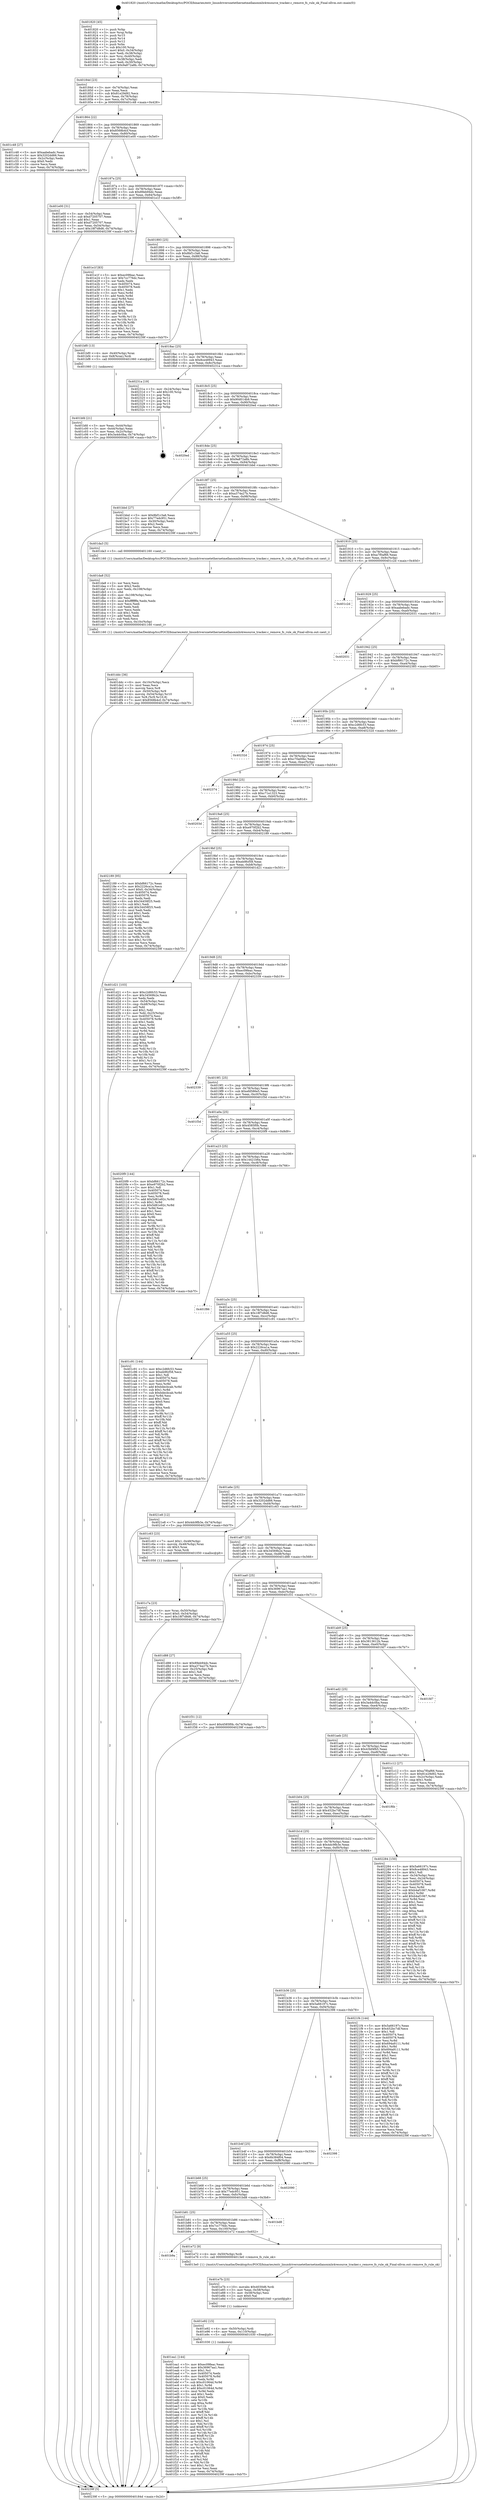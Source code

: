 digraph "0x401820" {
  label = "0x401820 (/mnt/c/Users/mathe/Desktop/tcc/POCII/binaries/extr_linuxdriversnetethernetmellanoxmlx4resource_tracker.c_remove_fs_rule_ok_Final-ollvm.out::main(0))"
  labelloc = "t"
  node[shape=record]

  Entry [label="",width=0.3,height=0.3,shape=circle,fillcolor=black,style=filled]
  "0x40184d" [label="{
     0x40184d [23]\l
     | [instrs]\l
     &nbsp;&nbsp;0x40184d \<+3\>: mov -0x74(%rbp),%eax\l
     &nbsp;&nbsp;0x401850 \<+2\>: mov %eax,%ecx\l
     &nbsp;&nbsp;0x401852 \<+6\>: sub $0x81e29d92,%ecx\l
     &nbsp;&nbsp;0x401858 \<+3\>: mov %eax,-0x78(%rbp)\l
     &nbsp;&nbsp;0x40185b \<+3\>: mov %ecx,-0x7c(%rbp)\l
     &nbsp;&nbsp;0x40185e \<+6\>: je 0000000000401c48 \<main+0x428\>\l
  }"]
  "0x401c48" [label="{
     0x401c48 [27]\l
     | [instrs]\l
     &nbsp;&nbsp;0x401c48 \<+5\>: mov $0xaabebadc,%eax\l
     &nbsp;&nbsp;0x401c4d \<+5\>: mov $0x3202dd66,%ecx\l
     &nbsp;&nbsp;0x401c52 \<+3\>: mov -0x2c(%rbp),%edx\l
     &nbsp;&nbsp;0x401c55 \<+3\>: cmp $0x0,%edx\l
     &nbsp;&nbsp;0x401c58 \<+3\>: cmove %ecx,%eax\l
     &nbsp;&nbsp;0x401c5b \<+3\>: mov %eax,-0x74(%rbp)\l
     &nbsp;&nbsp;0x401c5e \<+5\>: jmp 000000000040239f \<main+0xb7f\>\l
  }"]
  "0x401864" [label="{
     0x401864 [22]\l
     | [instrs]\l
     &nbsp;&nbsp;0x401864 \<+5\>: jmp 0000000000401869 \<main+0x49\>\l
     &nbsp;&nbsp;0x401869 \<+3\>: mov -0x78(%rbp),%eax\l
     &nbsp;&nbsp;0x40186c \<+5\>: sub $0x8568b4cf,%eax\l
     &nbsp;&nbsp;0x401871 \<+3\>: mov %eax,-0x80(%rbp)\l
     &nbsp;&nbsp;0x401874 \<+6\>: je 0000000000401e00 \<main+0x5e0\>\l
  }"]
  Exit [label="",width=0.3,height=0.3,shape=circle,fillcolor=black,style=filled,peripheries=2]
  "0x401e00" [label="{
     0x401e00 [31]\l
     | [instrs]\l
     &nbsp;&nbsp;0x401e00 \<+3\>: mov -0x54(%rbp),%eax\l
     &nbsp;&nbsp;0x401e03 \<+5\>: sub $0xd7205707,%eax\l
     &nbsp;&nbsp;0x401e08 \<+3\>: add $0x1,%eax\l
     &nbsp;&nbsp;0x401e0b \<+5\>: add $0xd7205707,%eax\l
     &nbsp;&nbsp;0x401e10 \<+3\>: mov %eax,-0x54(%rbp)\l
     &nbsp;&nbsp;0x401e13 \<+7\>: movl $0x18f7d8d6,-0x74(%rbp)\l
     &nbsp;&nbsp;0x401e1a \<+5\>: jmp 000000000040239f \<main+0xb7f\>\l
  }"]
  "0x40187a" [label="{
     0x40187a [25]\l
     | [instrs]\l
     &nbsp;&nbsp;0x40187a \<+5\>: jmp 000000000040187f \<main+0x5f\>\l
     &nbsp;&nbsp;0x40187f \<+3\>: mov -0x78(%rbp),%eax\l
     &nbsp;&nbsp;0x401882 \<+5\>: sub $0x89eb94dc,%eax\l
     &nbsp;&nbsp;0x401887 \<+6\>: mov %eax,-0x84(%rbp)\l
     &nbsp;&nbsp;0x40188d \<+6\>: je 0000000000401e1f \<main+0x5ff\>\l
  }"]
  "0x401ea1" [label="{
     0x401ea1 [144]\l
     | [instrs]\l
     &nbsp;&nbsp;0x401ea1 \<+5\>: mov $0xec09feac,%eax\l
     &nbsp;&nbsp;0x401ea6 \<+5\>: mov $0x36967aa1,%esi\l
     &nbsp;&nbsp;0x401eab \<+2\>: mov $0x1,%cl\l
     &nbsp;&nbsp;0x401ead \<+7\>: mov 0x405074,%edx\l
     &nbsp;&nbsp;0x401eb4 \<+8\>: mov 0x405078,%r8d\l
     &nbsp;&nbsp;0x401ebc \<+3\>: mov %edx,%r9d\l
     &nbsp;&nbsp;0x401ebf \<+7\>: sub $0xc01064d,%r9d\l
     &nbsp;&nbsp;0x401ec6 \<+4\>: sub $0x1,%r9d\l
     &nbsp;&nbsp;0x401eca \<+7\>: add $0xc01064d,%r9d\l
     &nbsp;&nbsp;0x401ed1 \<+4\>: imul %r9d,%edx\l
     &nbsp;&nbsp;0x401ed5 \<+3\>: and $0x1,%edx\l
     &nbsp;&nbsp;0x401ed8 \<+3\>: cmp $0x0,%edx\l
     &nbsp;&nbsp;0x401edb \<+4\>: sete %r10b\l
     &nbsp;&nbsp;0x401edf \<+4\>: cmp $0xa,%r8d\l
     &nbsp;&nbsp;0x401ee3 \<+4\>: setl %r11b\l
     &nbsp;&nbsp;0x401ee7 \<+3\>: mov %r10b,%bl\l
     &nbsp;&nbsp;0x401eea \<+3\>: xor $0xff,%bl\l
     &nbsp;&nbsp;0x401eed \<+3\>: mov %r11b,%r14b\l
     &nbsp;&nbsp;0x401ef0 \<+4\>: xor $0xff,%r14b\l
     &nbsp;&nbsp;0x401ef4 \<+3\>: xor $0x1,%cl\l
     &nbsp;&nbsp;0x401ef7 \<+3\>: mov %bl,%r15b\l
     &nbsp;&nbsp;0x401efa \<+4\>: and $0xff,%r15b\l
     &nbsp;&nbsp;0x401efe \<+3\>: and %cl,%r10b\l
     &nbsp;&nbsp;0x401f01 \<+3\>: mov %r14b,%r12b\l
     &nbsp;&nbsp;0x401f04 \<+4\>: and $0xff,%r12b\l
     &nbsp;&nbsp;0x401f08 \<+3\>: and %cl,%r11b\l
     &nbsp;&nbsp;0x401f0b \<+3\>: or %r10b,%r15b\l
     &nbsp;&nbsp;0x401f0e \<+3\>: or %r11b,%r12b\l
     &nbsp;&nbsp;0x401f11 \<+3\>: xor %r12b,%r15b\l
     &nbsp;&nbsp;0x401f14 \<+3\>: or %r14b,%bl\l
     &nbsp;&nbsp;0x401f17 \<+3\>: xor $0xff,%bl\l
     &nbsp;&nbsp;0x401f1a \<+3\>: or $0x1,%cl\l
     &nbsp;&nbsp;0x401f1d \<+2\>: and %cl,%bl\l
     &nbsp;&nbsp;0x401f1f \<+3\>: or %bl,%r15b\l
     &nbsp;&nbsp;0x401f22 \<+4\>: test $0x1,%r15b\l
     &nbsp;&nbsp;0x401f26 \<+3\>: cmovne %esi,%eax\l
     &nbsp;&nbsp;0x401f29 \<+3\>: mov %eax,-0x74(%rbp)\l
     &nbsp;&nbsp;0x401f2c \<+5\>: jmp 000000000040239f \<main+0xb7f\>\l
  }"]
  "0x401e1f" [label="{
     0x401e1f [83]\l
     | [instrs]\l
     &nbsp;&nbsp;0x401e1f \<+5\>: mov $0xec09feac,%eax\l
     &nbsp;&nbsp;0x401e24 \<+5\>: mov $0x7cc776dc,%ecx\l
     &nbsp;&nbsp;0x401e29 \<+2\>: xor %edx,%edx\l
     &nbsp;&nbsp;0x401e2b \<+7\>: mov 0x405074,%esi\l
     &nbsp;&nbsp;0x401e32 \<+7\>: mov 0x405078,%edi\l
     &nbsp;&nbsp;0x401e39 \<+3\>: sub $0x1,%edx\l
     &nbsp;&nbsp;0x401e3c \<+3\>: mov %esi,%r8d\l
     &nbsp;&nbsp;0x401e3f \<+3\>: add %edx,%r8d\l
     &nbsp;&nbsp;0x401e42 \<+4\>: imul %r8d,%esi\l
     &nbsp;&nbsp;0x401e46 \<+3\>: and $0x1,%esi\l
     &nbsp;&nbsp;0x401e49 \<+3\>: cmp $0x0,%esi\l
     &nbsp;&nbsp;0x401e4c \<+4\>: sete %r9b\l
     &nbsp;&nbsp;0x401e50 \<+3\>: cmp $0xa,%edi\l
     &nbsp;&nbsp;0x401e53 \<+4\>: setl %r10b\l
     &nbsp;&nbsp;0x401e57 \<+3\>: mov %r9b,%r11b\l
     &nbsp;&nbsp;0x401e5a \<+3\>: and %r10b,%r11b\l
     &nbsp;&nbsp;0x401e5d \<+3\>: xor %r10b,%r9b\l
     &nbsp;&nbsp;0x401e60 \<+3\>: or %r9b,%r11b\l
     &nbsp;&nbsp;0x401e63 \<+4\>: test $0x1,%r11b\l
     &nbsp;&nbsp;0x401e67 \<+3\>: cmovne %ecx,%eax\l
     &nbsp;&nbsp;0x401e6a \<+3\>: mov %eax,-0x74(%rbp)\l
     &nbsp;&nbsp;0x401e6d \<+5\>: jmp 000000000040239f \<main+0xb7f\>\l
  }"]
  "0x401893" [label="{
     0x401893 [25]\l
     | [instrs]\l
     &nbsp;&nbsp;0x401893 \<+5\>: jmp 0000000000401898 \<main+0x78\>\l
     &nbsp;&nbsp;0x401898 \<+3\>: mov -0x78(%rbp),%eax\l
     &nbsp;&nbsp;0x40189b \<+5\>: sub $0x8bf1c3a6,%eax\l
     &nbsp;&nbsp;0x4018a0 \<+6\>: mov %eax,-0x88(%rbp)\l
     &nbsp;&nbsp;0x4018a6 \<+6\>: je 0000000000401bf0 \<main+0x3d0\>\l
  }"]
  "0x401e92" [label="{
     0x401e92 [15]\l
     | [instrs]\l
     &nbsp;&nbsp;0x401e92 \<+4\>: mov -0x50(%rbp),%rdi\l
     &nbsp;&nbsp;0x401e96 \<+6\>: mov %eax,-0x110(%rbp)\l
     &nbsp;&nbsp;0x401e9c \<+5\>: call 0000000000401030 \<free@plt\>\l
     | [calls]\l
     &nbsp;&nbsp;0x401030 \{1\} (unknown)\l
  }"]
  "0x401bf0" [label="{
     0x401bf0 [13]\l
     | [instrs]\l
     &nbsp;&nbsp;0x401bf0 \<+4\>: mov -0x40(%rbp),%rax\l
     &nbsp;&nbsp;0x401bf4 \<+4\>: mov 0x8(%rax),%rdi\l
     &nbsp;&nbsp;0x401bf8 \<+5\>: call 0000000000401060 \<atoi@plt\>\l
     | [calls]\l
     &nbsp;&nbsp;0x401060 \{1\} (unknown)\l
  }"]
  "0x4018ac" [label="{
     0x4018ac [25]\l
     | [instrs]\l
     &nbsp;&nbsp;0x4018ac \<+5\>: jmp 00000000004018b1 \<main+0x91\>\l
     &nbsp;&nbsp;0x4018b1 \<+3\>: mov -0x78(%rbp),%eax\l
     &nbsp;&nbsp;0x4018b4 \<+5\>: sub $0x8ce48943,%eax\l
     &nbsp;&nbsp;0x4018b9 \<+6\>: mov %eax,-0x8c(%rbp)\l
     &nbsp;&nbsp;0x4018bf \<+6\>: je 000000000040231a \<main+0xafa\>\l
  }"]
  "0x401e7b" [label="{
     0x401e7b [23]\l
     | [instrs]\l
     &nbsp;&nbsp;0x401e7b \<+10\>: movabs $0x4030d6,%rdi\l
     &nbsp;&nbsp;0x401e85 \<+3\>: mov %eax,-0x58(%rbp)\l
     &nbsp;&nbsp;0x401e88 \<+3\>: mov -0x58(%rbp),%esi\l
     &nbsp;&nbsp;0x401e8b \<+2\>: mov $0x0,%al\l
     &nbsp;&nbsp;0x401e8d \<+5\>: call 0000000000401040 \<printf@plt\>\l
     | [calls]\l
     &nbsp;&nbsp;0x401040 \{1\} (unknown)\l
  }"]
  "0x40231a" [label="{
     0x40231a [19]\l
     | [instrs]\l
     &nbsp;&nbsp;0x40231a \<+3\>: mov -0x24(%rbp),%eax\l
     &nbsp;&nbsp;0x40231d \<+7\>: add $0x100,%rsp\l
     &nbsp;&nbsp;0x402324 \<+1\>: pop %rbx\l
     &nbsp;&nbsp;0x402325 \<+2\>: pop %r12\l
     &nbsp;&nbsp;0x402327 \<+2\>: pop %r14\l
     &nbsp;&nbsp;0x402329 \<+2\>: pop %r15\l
     &nbsp;&nbsp;0x40232b \<+1\>: pop %rbp\l
     &nbsp;&nbsp;0x40232c \<+1\>: ret\l
  }"]
  "0x4018c5" [label="{
     0x4018c5 [25]\l
     | [instrs]\l
     &nbsp;&nbsp;0x4018c5 \<+5\>: jmp 00000000004018ca \<main+0xaa\>\l
     &nbsp;&nbsp;0x4018ca \<+3\>: mov -0x78(%rbp),%eax\l
     &nbsp;&nbsp;0x4018cd \<+5\>: sub $0x90d014b9,%eax\l
     &nbsp;&nbsp;0x4018d2 \<+6\>: mov %eax,-0x90(%rbp)\l
     &nbsp;&nbsp;0x4018d8 \<+6\>: je 00000000004020ed \<main+0x8cd\>\l
  }"]
  "0x401b9a" [label="{
     0x401b9a\l
  }", style=dashed]
  "0x4020ed" [label="{
     0x4020ed\l
  }", style=dashed]
  "0x4018de" [label="{
     0x4018de [25]\l
     | [instrs]\l
     &nbsp;&nbsp;0x4018de \<+5\>: jmp 00000000004018e3 \<main+0xc3\>\l
     &nbsp;&nbsp;0x4018e3 \<+3\>: mov -0x78(%rbp),%eax\l
     &nbsp;&nbsp;0x4018e6 \<+5\>: sub $0x9a872a8b,%eax\l
     &nbsp;&nbsp;0x4018eb \<+6\>: mov %eax,-0x94(%rbp)\l
     &nbsp;&nbsp;0x4018f1 \<+6\>: je 0000000000401bbd \<main+0x39d\>\l
  }"]
  "0x401e72" [label="{
     0x401e72 [9]\l
     | [instrs]\l
     &nbsp;&nbsp;0x401e72 \<+4\>: mov -0x50(%rbp),%rdi\l
     &nbsp;&nbsp;0x401e76 \<+5\>: call 00000000004013e0 \<remove_fs_rule_ok\>\l
     | [calls]\l
     &nbsp;&nbsp;0x4013e0 \{1\} (/mnt/c/Users/mathe/Desktop/tcc/POCII/binaries/extr_linuxdriversnetethernetmellanoxmlx4resource_tracker.c_remove_fs_rule_ok_Final-ollvm.out::remove_fs_rule_ok)\l
  }"]
  "0x401bbd" [label="{
     0x401bbd [27]\l
     | [instrs]\l
     &nbsp;&nbsp;0x401bbd \<+5\>: mov $0x8bf1c3a6,%eax\l
     &nbsp;&nbsp;0x401bc2 \<+5\>: mov $0x77edc951,%ecx\l
     &nbsp;&nbsp;0x401bc7 \<+3\>: mov -0x30(%rbp),%edx\l
     &nbsp;&nbsp;0x401bca \<+3\>: cmp $0x2,%edx\l
     &nbsp;&nbsp;0x401bcd \<+3\>: cmovne %ecx,%eax\l
     &nbsp;&nbsp;0x401bd0 \<+3\>: mov %eax,-0x74(%rbp)\l
     &nbsp;&nbsp;0x401bd3 \<+5\>: jmp 000000000040239f \<main+0xb7f\>\l
  }"]
  "0x4018f7" [label="{
     0x4018f7 [25]\l
     | [instrs]\l
     &nbsp;&nbsp;0x4018f7 \<+5\>: jmp 00000000004018fc \<main+0xdc\>\l
     &nbsp;&nbsp;0x4018fc \<+3\>: mov -0x78(%rbp),%eax\l
     &nbsp;&nbsp;0x4018ff \<+5\>: sub $0xa374a27b,%eax\l
     &nbsp;&nbsp;0x401904 \<+6\>: mov %eax,-0x98(%rbp)\l
     &nbsp;&nbsp;0x40190a \<+6\>: je 0000000000401da3 \<main+0x583\>\l
  }"]
  "0x40239f" [label="{
     0x40239f [5]\l
     | [instrs]\l
     &nbsp;&nbsp;0x40239f \<+5\>: jmp 000000000040184d \<main+0x2d\>\l
  }"]
  "0x401820" [label="{
     0x401820 [45]\l
     | [instrs]\l
     &nbsp;&nbsp;0x401820 \<+1\>: push %rbp\l
     &nbsp;&nbsp;0x401821 \<+3\>: mov %rsp,%rbp\l
     &nbsp;&nbsp;0x401824 \<+2\>: push %r15\l
     &nbsp;&nbsp;0x401826 \<+2\>: push %r14\l
     &nbsp;&nbsp;0x401828 \<+2\>: push %r12\l
     &nbsp;&nbsp;0x40182a \<+1\>: push %rbx\l
     &nbsp;&nbsp;0x40182b \<+7\>: sub $0x100,%rsp\l
     &nbsp;&nbsp;0x401832 \<+7\>: movl $0x0,-0x34(%rbp)\l
     &nbsp;&nbsp;0x401839 \<+3\>: mov %edi,-0x38(%rbp)\l
     &nbsp;&nbsp;0x40183c \<+4\>: mov %rsi,-0x40(%rbp)\l
     &nbsp;&nbsp;0x401840 \<+3\>: mov -0x38(%rbp),%edi\l
     &nbsp;&nbsp;0x401843 \<+3\>: mov %edi,-0x30(%rbp)\l
     &nbsp;&nbsp;0x401846 \<+7\>: movl $0x9a872a8b,-0x74(%rbp)\l
  }"]
  "0x401bfd" [label="{
     0x401bfd [21]\l
     | [instrs]\l
     &nbsp;&nbsp;0x401bfd \<+3\>: mov %eax,-0x44(%rbp)\l
     &nbsp;&nbsp;0x401c00 \<+3\>: mov -0x44(%rbp),%eax\l
     &nbsp;&nbsp;0x401c03 \<+3\>: mov %eax,-0x2c(%rbp)\l
     &nbsp;&nbsp;0x401c06 \<+7\>: movl $0x3a4dc0ba,-0x74(%rbp)\l
     &nbsp;&nbsp;0x401c0d \<+5\>: jmp 000000000040239f \<main+0xb7f\>\l
  }"]
  "0x401b81" [label="{
     0x401b81 [25]\l
     | [instrs]\l
     &nbsp;&nbsp;0x401b81 \<+5\>: jmp 0000000000401b86 \<main+0x366\>\l
     &nbsp;&nbsp;0x401b86 \<+3\>: mov -0x78(%rbp),%eax\l
     &nbsp;&nbsp;0x401b89 \<+5\>: sub $0x7cc776dc,%eax\l
     &nbsp;&nbsp;0x401b8e \<+6\>: mov %eax,-0x100(%rbp)\l
     &nbsp;&nbsp;0x401b94 \<+6\>: je 0000000000401e72 \<main+0x652\>\l
  }"]
  "0x401da3" [label="{
     0x401da3 [5]\l
     | [instrs]\l
     &nbsp;&nbsp;0x401da3 \<+5\>: call 0000000000401160 \<next_i\>\l
     | [calls]\l
     &nbsp;&nbsp;0x401160 \{1\} (/mnt/c/Users/mathe/Desktop/tcc/POCII/binaries/extr_linuxdriversnetethernetmellanoxmlx4resource_tracker.c_remove_fs_rule_ok_Final-ollvm.out::next_i)\l
  }"]
  "0x401910" [label="{
     0x401910 [25]\l
     | [instrs]\l
     &nbsp;&nbsp;0x401910 \<+5\>: jmp 0000000000401915 \<main+0xf5\>\l
     &nbsp;&nbsp;0x401915 \<+3\>: mov -0x78(%rbp),%eax\l
     &nbsp;&nbsp;0x401918 \<+5\>: sub $0xa7f0af66,%eax\l
     &nbsp;&nbsp;0x40191d \<+6\>: mov %eax,-0x9c(%rbp)\l
     &nbsp;&nbsp;0x401923 \<+6\>: je 0000000000401c2d \<main+0x40d\>\l
  }"]
  "0x401bd8" [label="{
     0x401bd8\l
  }", style=dashed]
  "0x401c2d" [label="{
     0x401c2d\l
  }", style=dashed]
  "0x401929" [label="{
     0x401929 [25]\l
     | [instrs]\l
     &nbsp;&nbsp;0x401929 \<+5\>: jmp 000000000040192e \<main+0x10e\>\l
     &nbsp;&nbsp;0x40192e \<+3\>: mov -0x78(%rbp),%eax\l
     &nbsp;&nbsp;0x401931 \<+5\>: sub $0xaabebadc,%eax\l
     &nbsp;&nbsp;0x401936 \<+6\>: mov %eax,-0xa0(%rbp)\l
     &nbsp;&nbsp;0x40193c \<+6\>: je 0000000000402031 \<main+0x811\>\l
  }"]
  "0x401b68" [label="{
     0x401b68 [25]\l
     | [instrs]\l
     &nbsp;&nbsp;0x401b68 \<+5\>: jmp 0000000000401b6d \<main+0x34d\>\l
     &nbsp;&nbsp;0x401b6d \<+3\>: mov -0x78(%rbp),%eax\l
     &nbsp;&nbsp;0x401b70 \<+5\>: sub $0x77edc951,%eax\l
     &nbsp;&nbsp;0x401b75 \<+6\>: mov %eax,-0xfc(%rbp)\l
     &nbsp;&nbsp;0x401b7b \<+6\>: je 0000000000401bd8 \<main+0x3b8\>\l
  }"]
  "0x402031" [label="{
     0x402031\l
  }", style=dashed]
  "0x401942" [label="{
     0x401942 [25]\l
     | [instrs]\l
     &nbsp;&nbsp;0x401942 \<+5\>: jmp 0000000000401947 \<main+0x127\>\l
     &nbsp;&nbsp;0x401947 \<+3\>: mov -0x78(%rbp),%eax\l
     &nbsp;&nbsp;0x40194a \<+5\>: sub $0xbf66172c,%eax\l
     &nbsp;&nbsp;0x40194f \<+6\>: mov %eax,-0xa4(%rbp)\l
     &nbsp;&nbsp;0x401955 \<+6\>: je 0000000000402385 \<main+0xb65\>\l
  }"]
  "0x402090" [label="{
     0x402090\l
  }", style=dashed]
  "0x402385" [label="{
     0x402385\l
  }", style=dashed]
  "0x40195b" [label="{
     0x40195b [25]\l
     | [instrs]\l
     &nbsp;&nbsp;0x40195b \<+5\>: jmp 0000000000401960 \<main+0x140\>\l
     &nbsp;&nbsp;0x401960 \<+3\>: mov -0x78(%rbp),%eax\l
     &nbsp;&nbsp;0x401963 \<+5\>: sub $0xc2d6fc53,%eax\l
     &nbsp;&nbsp;0x401968 \<+6\>: mov %eax,-0xa8(%rbp)\l
     &nbsp;&nbsp;0x40196e \<+6\>: je 000000000040232d \<main+0xb0d\>\l
  }"]
  "0x401b4f" [label="{
     0x401b4f [25]\l
     | [instrs]\l
     &nbsp;&nbsp;0x401b4f \<+5\>: jmp 0000000000401b54 \<main+0x334\>\l
     &nbsp;&nbsp;0x401b54 \<+3\>: mov -0x78(%rbp),%eax\l
     &nbsp;&nbsp;0x401b57 \<+5\>: sub $0x6b384f04,%eax\l
     &nbsp;&nbsp;0x401b5c \<+6\>: mov %eax,-0xf8(%rbp)\l
     &nbsp;&nbsp;0x401b62 \<+6\>: je 0000000000402090 \<main+0x870\>\l
  }"]
  "0x40232d" [label="{
     0x40232d\l
  }", style=dashed]
  "0x401974" [label="{
     0x401974 [25]\l
     | [instrs]\l
     &nbsp;&nbsp;0x401974 \<+5\>: jmp 0000000000401979 \<main+0x159\>\l
     &nbsp;&nbsp;0x401979 \<+3\>: mov -0x78(%rbp),%eax\l
     &nbsp;&nbsp;0x40197c \<+5\>: sub $0xc70a00bc,%eax\l
     &nbsp;&nbsp;0x401981 \<+6\>: mov %eax,-0xac(%rbp)\l
     &nbsp;&nbsp;0x401987 \<+6\>: je 0000000000402374 \<main+0xb54\>\l
  }"]
  "0x402398" [label="{
     0x402398\l
  }", style=dashed]
  "0x402374" [label="{
     0x402374\l
  }", style=dashed]
  "0x40198d" [label="{
     0x40198d [25]\l
     | [instrs]\l
     &nbsp;&nbsp;0x40198d \<+5\>: jmp 0000000000401992 \<main+0x172\>\l
     &nbsp;&nbsp;0x401992 \<+3\>: mov -0x78(%rbp),%eax\l
     &nbsp;&nbsp;0x401995 \<+5\>: sub $0xc71e1323,%eax\l
     &nbsp;&nbsp;0x40199a \<+6\>: mov %eax,-0xb0(%rbp)\l
     &nbsp;&nbsp;0x4019a0 \<+6\>: je 000000000040203d \<main+0x81d\>\l
  }"]
  "0x401b36" [label="{
     0x401b36 [25]\l
     | [instrs]\l
     &nbsp;&nbsp;0x401b36 \<+5\>: jmp 0000000000401b3b \<main+0x31b\>\l
     &nbsp;&nbsp;0x401b3b \<+3\>: mov -0x78(%rbp),%eax\l
     &nbsp;&nbsp;0x401b3e \<+5\>: sub $0x5a66197c,%eax\l
     &nbsp;&nbsp;0x401b43 \<+6\>: mov %eax,-0xf4(%rbp)\l
     &nbsp;&nbsp;0x401b49 \<+6\>: je 0000000000402398 \<main+0xb78\>\l
  }"]
  "0x40203d" [label="{
     0x40203d\l
  }", style=dashed]
  "0x4019a6" [label="{
     0x4019a6 [25]\l
     | [instrs]\l
     &nbsp;&nbsp;0x4019a6 \<+5\>: jmp 00000000004019ab \<main+0x18b\>\l
     &nbsp;&nbsp;0x4019ab \<+3\>: mov -0x78(%rbp),%eax\l
     &nbsp;&nbsp;0x4019ae \<+5\>: sub $0xe970f2b2,%eax\l
     &nbsp;&nbsp;0x4019b3 \<+6\>: mov %eax,-0xb4(%rbp)\l
     &nbsp;&nbsp;0x4019b9 \<+6\>: je 0000000000402189 \<main+0x969\>\l
  }"]
  "0x4021f4" [label="{
     0x4021f4 [144]\l
     | [instrs]\l
     &nbsp;&nbsp;0x4021f4 \<+5\>: mov $0x5a66197c,%eax\l
     &nbsp;&nbsp;0x4021f9 \<+5\>: mov $0x452bc7df,%ecx\l
     &nbsp;&nbsp;0x4021fe \<+2\>: mov $0x1,%dl\l
     &nbsp;&nbsp;0x402200 \<+7\>: mov 0x405074,%esi\l
     &nbsp;&nbsp;0x402207 \<+7\>: mov 0x405078,%edi\l
     &nbsp;&nbsp;0x40220e \<+3\>: mov %esi,%r8d\l
     &nbsp;&nbsp;0x402211 \<+7\>: add $0x694a9111,%r8d\l
     &nbsp;&nbsp;0x402218 \<+4\>: sub $0x1,%r8d\l
     &nbsp;&nbsp;0x40221c \<+7\>: sub $0x694a9111,%r8d\l
     &nbsp;&nbsp;0x402223 \<+4\>: imul %r8d,%esi\l
     &nbsp;&nbsp;0x402227 \<+3\>: and $0x1,%esi\l
     &nbsp;&nbsp;0x40222a \<+3\>: cmp $0x0,%esi\l
     &nbsp;&nbsp;0x40222d \<+4\>: sete %r9b\l
     &nbsp;&nbsp;0x402231 \<+3\>: cmp $0xa,%edi\l
     &nbsp;&nbsp;0x402234 \<+4\>: setl %r10b\l
     &nbsp;&nbsp;0x402238 \<+3\>: mov %r9b,%r11b\l
     &nbsp;&nbsp;0x40223b \<+4\>: xor $0xff,%r11b\l
     &nbsp;&nbsp;0x40223f \<+3\>: mov %r10b,%bl\l
     &nbsp;&nbsp;0x402242 \<+3\>: xor $0xff,%bl\l
     &nbsp;&nbsp;0x402245 \<+3\>: xor $0x1,%dl\l
     &nbsp;&nbsp;0x402248 \<+3\>: mov %r11b,%r14b\l
     &nbsp;&nbsp;0x40224b \<+4\>: and $0xff,%r14b\l
     &nbsp;&nbsp;0x40224f \<+3\>: and %dl,%r9b\l
     &nbsp;&nbsp;0x402252 \<+3\>: mov %bl,%r15b\l
     &nbsp;&nbsp;0x402255 \<+4\>: and $0xff,%r15b\l
     &nbsp;&nbsp;0x402259 \<+3\>: and %dl,%r10b\l
     &nbsp;&nbsp;0x40225c \<+3\>: or %r9b,%r14b\l
     &nbsp;&nbsp;0x40225f \<+3\>: or %r10b,%r15b\l
     &nbsp;&nbsp;0x402262 \<+3\>: xor %r15b,%r14b\l
     &nbsp;&nbsp;0x402265 \<+3\>: or %bl,%r11b\l
     &nbsp;&nbsp;0x402268 \<+4\>: xor $0xff,%r11b\l
     &nbsp;&nbsp;0x40226c \<+3\>: or $0x1,%dl\l
     &nbsp;&nbsp;0x40226f \<+3\>: and %dl,%r11b\l
     &nbsp;&nbsp;0x402272 \<+3\>: or %r11b,%r14b\l
     &nbsp;&nbsp;0x402275 \<+4\>: test $0x1,%r14b\l
     &nbsp;&nbsp;0x402279 \<+3\>: cmovne %ecx,%eax\l
     &nbsp;&nbsp;0x40227c \<+3\>: mov %eax,-0x74(%rbp)\l
     &nbsp;&nbsp;0x40227f \<+5\>: jmp 000000000040239f \<main+0xb7f\>\l
  }"]
  "0x402189" [label="{
     0x402189 [95]\l
     | [instrs]\l
     &nbsp;&nbsp;0x402189 \<+5\>: mov $0xbf66172c,%eax\l
     &nbsp;&nbsp;0x40218e \<+5\>: mov $0x2226ca1a,%ecx\l
     &nbsp;&nbsp;0x402193 \<+7\>: movl $0x0,-0x34(%rbp)\l
     &nbsp;&nbsp;0x40219a \<+7\>: mov 0x405074,%edx\l
     &nbsp;&nbsp;0x4021a1 \<+7\>: mov 0x405078,%esi\l
     &nbsp;&nbsp;0x4021a8 \<+2\>: mov %edx,%edi\l
     &nbsp;&nbsp;0x4021aa \<+6\>: sub $0x34458f25,%edi\l
     &nbsp;&nbsp;0x4021b0 \<+3\>: sub $0x1,%edi\l
     &nbsp;&nbsp;0x4021b3 \<+6\>: add $0x34458f25,%edi\l
     &nbsp;&nbsp;0x4021b9 \<+3\>: imul %edi,%edx\l
     &nbsp;&nbsp;0x4021bc \<+3\>: and $0x1,%edx\l
     &nbsp;&nbsp;0x4021bf \<+3\>: cmp $0x0,%edx\l
     &nbsp;&nbsp;0x4021c2 \<+4\>: sete %r8b\l
     &nbsp;&nbsp;0x4021c6 \<+3\>: cmp $0xa,%esi\l
     &nbsp;&nbsp;0x4021c9 \<+4\>: setl %r9b\l
     &nbsp;&nbsp;0x4021cd \<+3\>: mov %r8b,%r10b\l
     &nbsp;&nbsp;0x4021d0 \<+3\>: and %r9b,%r10b\l
     &nbsp;&nbsp;0x4021d3 \<+3\>: xor %r9b,%r8b\l
     &nbsp;&nbsp;0x4021d6 \<+3\>: or %r8b,%r10b\l
     &nbsp;&nbsp;0x4021d9 \<+4\>: test $0x1,%r10b\l
     &nbsp;&nbsp;0x4021dd \<+3\>: cmovne %ecx,%eax\l
     &nbsp;&nbsp;0x4021e0 \<+3\>: mov %eax,-0x74(%rbp)\l
     &nbsp;&nbsp;0x4021e3 \<+5\>: jmp 000000000040239f \<main+0xb7f\>\l
  }"]
  "0x4019bf" [label="{
     0x4019bf [25]\l
     | [instrs]\l
     &nbsp;&nbsp;0x4019bf \<+5\>: jmp 00000000004019c4 \<main+0x1a4\>\l
     &nbsp;&nbsp;0x4019c4 \<+3\>: mov -0x78(%rbp),%eax\l
     &nbsp;&nbsp;0x4019c7 \<+5\>: sub $0xeb9fcf58,%eax\l
     &nbsp;&nbsp;0x4019cc \<+6\>: mov %eax,-0xb8(%rbp)\l
     &nbsp;&nbsp;0x4019d2 \<+6\>: je 0000000000401d21 \<main+0x501\>\l
  }"]
  "0x401b1d" [label="{
     0x401b1d [25]\l
     | [instrs]\l
     &nbsp;&nbsp;0x401b1d \<+5\>: jmp 0000000000401b22 \<main+0x302\>\l
     &nbsp;&nbsp;0x401b22 \<+3\>: mov -0x78(%rbp),%eax\l
     &nbsp;&nbsp;0x401b25 \<+5\>: sub $0x4dc9fb3e,%eax\l
     &nbsp;&nbsp;0x401b2a \<+6\>: mov %eax,-0xf0(%rbp)\l
     &nbsp;&nbsp;0x401b30 \<+6\>: je 00000000004021f4 \<main+0x9d4\>\l
  }"]
  "0x401d21" [label="{
     0x401d21 [103]\l
     | [instrs]\l
     &nbsp;&nbsp;0x401d21 \<+5\>: mov $0xc2d6fc53,%eax\l
     &nbsp;&nbsp;0x401d26 \<+5\>: mov $0x34569b2e,%ecx\l
     &nbsp;&nbsp;0x401d2b \<+2\>: xor %edx,%edx\l
     &nbsp;&nbsp;0x401d2d \<+3\>: mov -0x54(%rbp),%esi\l
     &nbsp;&nbsp;0x401d30 \<+3\>: cmp -0x48(%rbp),%esi\l
     &nbsp;&nbsp;0x401d33 \<+4\>: setl %dil\l
     &nbsp;&nbsp;0x401d37 \<+4\>: and $0x1,%dil\l
     &nbsp;&nbsp;0x401d3b \<+4\>: mov %dil,-0x25(%rbp)\l
     &nbsp;&nbsp;0x401d3f \<+7\>: mov 0x405074,%esi\l
     &nbsp;&nbsp;0x401d46 \<+8\>: mov 0x405078,%r8d\l
     &nbsp;&nbsp;0x401d4e \<+3\>: sub $0x1,%edx\l
     &nbsp;&nbsp;0x401d51 \<+3\>: mov %esi,%r9d\l
     &nbsp;&nbsp;0x401d54 \<+3\>: add %edx,%r9d\l
     &nbsp;&nbsp;0x401d57 \<+4\>: imul %r9d,%esi\l
     &nbsp;&nbsp;0x401d5b \<+3\>: and $0x1,%esi\l
     &nbsp;&nbsp;0x401d5e \<+3\>: cmp $0x0,%esi\l
     &nbsp;&nbsp;0x401d61 \<+4\>: sete %dil\l
     &nbsp;&nbsp;0x401d65 \<+4\>: cmp $0xa,%r8d\l
     &nbsp;&nbsp;0x401d69 \<+4\>: setl %r10b\l
     &nbsp;&nbsp;0x401d6d \<+3\>: mov %dil,%r11b\l
     &nbsp;&nbsp;0x401d70 \<+3\>: and %r10b,%r11b\l
     &nbsp;&nbsp;0x401d73 \<+3\>: xor %r10b,%dil\l
     &nbsp;&nbsp;0x401d76 \<+3\>: or %dil,%r11b\l
     &nbsp;&nbsp;0x401d79 \<+4\>: test $0x1,%r11b\l
     &nbsp;&nbsp;0x401d7d \<+3\>: cmovne %ecx,%eax\l
     &nbsp;&nbsp;0x401d80 \<+3\>: mov %eax,-0x74(%rbp)\l
     &nbsp;&nbsp;0x401d83 \<+5\>: jmp 000000000040239f \<main+0xb7f\>\l
  }"]
  "0x4019d8" [label="{
     0x4019d8 [25]\l
     | [instrs]\l
     &nbsp;&nbsp;0x4019d8 \<+5\>: jmp 00000000004019dd \<main+0x1bd\>\l
     &nbsp;&nbsp;0x4019dd \<+3\>: mov -0x78(%rbp),%eax\l
     &nbsp;&nbsp;0x4019e0 \<+5\>: sub $0xec09feac,%eax\l
     &nbsp;&nbsp;0x4019e5 \<+6\>: mov %eax,-0xbc(%rbp)\l
     &nbsp;&nbsp;0x4019eb \<+6\>: je 0000000000402339 \<main+0xb19\>\l
  }"]
  "0x402284" [label="{
     0x402284 [150]\l
     | [instrs]\l
     &nbsp;&nbsp;0x402284 \<+5\>: mov $0x5a66197c,%eax\l
     &nbsp;&nbsp;0x402289 \<+5\>: mov $0x8ce48943,%ecx\l
     &nbsp;&nbsp;0x40228e \<+2\>: mov $0x1,%dl\l
     &nbsp;&nbsp;0x402290 \<+3\>: mov -0x34(%rbp),%esi\l
     &nbsp;&nbsp;0x402293 \<+3\>: mov %esi,-0x24(%rbp)\l
     &nbsp;&nbsp;0x402296 \<+7\>: mov 0x405074,%esi\l
     &nbsp;&nbsp;0x40229d \<+7\>: mov 0x405078,%edi\l
     &nbsp;&nbsp;0x4022a4 \<+3\>: mov %esi,%r8d\l
     &nbsp;&nbsp;0x4022a7 \<+7\>: sub $0xb4af1067,%r8d\l
     &nbsp;&nbsp;0x4022ae \<+4\>: sub $0x1,%r8d\l
     &nbsp;&nbsp;0x4022b2 \<+7\>: add $0xb4af1067,%r8d\l
     &nbsp;&nbsp;0x4022b9 \<+4\>: imul %r8d,%esi\l
     &nbsp;&nbsp;0x4022bd \<+3\>: and $0x1,%esi\l
     &nbsp;&nbsp;0x4022c0 \<+3\>: cmp $0x0,%esi\l
     &nbsp;&nbsp;0x4022c3 \<+4\>: sete %r9b\l
     &nbsp;&nbsp;0x4022c7 \<+3\>: cmp $0xa,%edi\l
     &nbsp;&nbsp;0x4022ca \<+4\>: setl %r10b\l
     &nbsp;&nbsp;0x4022ce \<+3\>: mov %r9b,%r11b\l
     &nbsp;&nbsp;0x4022d1 \<+4\>: xor $0xff,%r11b\l
     &nbsp;&nbsp;0x4022d5 \<+3\>: mov %r10b,%bl\l
     &nbsp;&nbsp;0x4022d8 \<+3\>: xor $0xff,%bl\l
     &nbsp;&nbsp;0x4022db \<+3\>: xor $0x1,%dl\l
     &nbsp;&nbsp;0x4022de \<+3\>: mov %r11b,%r14b\l
     &nbsp;&nbsp;0x4022e1 \<+4\>: and $0xff,%r14b\l
     &nbsp;&nbsp;0x4022e5 \<+3\>: and %dl,%r9b\l
     &nbsp;&nbsp;0x4022e8 \<+3\>: mov %bl,%r15b\l
     &nbsp;&nbsp;0x4022eb \<+4\>: and $0xff,%r15b\l
     &nbsp;&nbsp;0x4022ef \<+3\>: and %dl,%r10b\l
     &nbsp;&nbsp;0x4022f2 \<+3\>: or %r9b,%r14b\l
     &nbsp;&nbsp;0x4022f5 \<+3\>: or %r10b,%r15b\l
     &nbsp;&nbsp;0x4022f8 \<+3\>: xor %r15b,%r14b\l
     &nbsp;&nbsp;0x4022fb \<+3\>: or %bl,%r11b\l
     &nbsp;&nbsp;0x4022fe \<+4\>: xor $0xff,%r11b\l
     &nbsp;&nbsp;0x402302 \<+3\>: or $0x1,%dl\l
     &nbsp;&nbsp;0x402305 \<+3\>: and %dl,%r11b\l
     &nbsp;&nbsp;0x402308 \<+3\>: or %r11b,%r14b\l
     &nbsp;&nbsp;0x40230b \<+4\>: test $0x1,%r14b\l
     &nbsp;&nbsp;0x40230f \<+3\>: cmovne %ecx,%eax\l
     &nbsp;&nbsp;0x402312 \<+3\>: mov %eax,-0x74(%rbp)\l
     &nbsp;&nbsp;0x402315 \<+5\>: jmp 000000000040239f \<main+0xb7f\>\l
  }"]
  "0x402339" [label="{
     0x402339\l
  }", style=dashed]
  "0x4019f1" [label="{
     0x4019f1 [25]\l
     | [instrs]\l
     &nbsp;&nbsp;0x4019f1 \<+5\>: jmp 00000000004019f6 \<main+0x1d6\>\l
     &nbsp;&nbsp;0x4019f6 \<+3\>: mov -0x78(%rbp),%eax\l
     &nbsp;&nbsp;0x4019f9 \<+5\>: sub $0xefd586e5,%eax\l
     &nbsp;&nbsp;0x4019fe \<+6\>: mov %eax,-0xc0(%rbp)\l
     &nbsp;&nbsp;0x401a04 \<+6\>: je 0000000000401f3d \<main+0x71d\>\l
  }"]
  "0x401b04" [label="{
     0x401b04 [25]\l
     | [instrs]\l
     &nbsp;&nbsp;0x401b04 \<+5\>: jmp 0000000000401b09 \<main+0x2e9\>\l
     &nbsp;&nbsp;0x401b09 \<+3\>: mov -0x78(%rbp),%eax\l
     &nbsp;&nbsp;0x401b0c \<+5\>: sub $0x452bc7df,%eax\l
     &nbsp;&nbsp;0x401b11 \<+6\>: mov %eax,-0xec(%rbp)\l
     &nbsp;&nbsp;0x401b17 \<+6\>: je 0000000000402284 \<main+0xa64\>\l
  }"]
  "0x401f3d" [label="{
     0x401f3d\l
  }", style=dashed]
  "0x401a0a" [label="{
     0x401a0a [25]\l
     | [instrs]\l
     &nbsp;&nbsp;0x401a0a \<+5\>: jmp 0000000000401a0f \<main+0x1ef\>\l
     &nbsp;&nbsp;0x401a0f \<+3\>: mov -0x78(%rbp),%eax\l
     &nbsp;&nbsp;0x401a12 \<+5\>: sub $0x4585f0b,%eax\l
     &nbsp;&nbsp;0x401a17 \<+6\>: mov %eax,-0xc4(%rbp)\l
     &nbsp;&nbsp;0x401a1d \<+6\>: je 00000000004020f9 \<main+0x8d9\>\l
  }"]
  "0x401f6b" [label="{
     0x401f6b\l
  }", style=dashed]
  "0x4020f9" [label="{
     0x4020f9 [144]\l
     | [instrs]\l
     &nbsp;&nbsp;0x4020f9 \<+5\>: mov $0xbf66172c,%eax\l
     &nbsp;&nbsp;0x4020fe \<+5\>: mov $0xe970f2b2,%ecx\l
     &nbsp;&nbsp;0x402103 \<+2\>: mov $0x1,%dl\l
     &nbsp;&nbsp;0x402105 \<+7\>: mov 0x405074,%esi\l
     &nbsp;&nbsp;0x40210c \<+7\>: mov 0x405078,%edi\l
     &nbsp;&nbsp;0x402113 \<+3\>: mov %esi,%r8d\l
     &nbsp;&nbsp;0x402116 \<+7\>: add $0x5d81e92c,%r8d\l
     &nbsp;&nbsp;0x40211d \<+4\>: sub $0x1,%r8d\l
     &nbsp;&nbsp;0x402121 \<+7\>: sub $0x5d81e92c,%r8d\l
     &nbsp;&nbsp;0x402128 \<+4\>: imul %r8d,%esi\l
     &nbsp;&nbsp;0x40212c \<+3\>: and $0x1,%esi\l
     &nbsp;&nbsp;0x40212f \<+3\>: cmp $0x0,%esi\l
     &nbsp;&nbsp;0x402132 \<+4\>: sete %r9b\l
     &nbsp;&nbsp;0x402136 \<+3\>: cmp $0xa,%edi\l
     &nbsp;&nbsp;0x402139 \<+4\>: setl %r10b\l
     &nbsp;&nbsp;0x40213d \<+3\>: mov %r9b,%r11b\l
     &nbsp;&nbsp;0x402140 \<+4\>: xor $0xff,%r11b\l
     &nbsp;&nbsp;0x402144 \<+3\>: mov %r10b,%bl\l
     &nbsp;&nbsp;0x402147 \<+3\>: xor $0xff,%bl\l
     &nbsp;&nbsp;0x40214a \<+3\>: xor $0x1,%dl\l
     &nbsp;&nbsp;0x40214d \<+3\>: mov %r11b,%r14b\l
     &nbsp;&nbsp;0x402150 \<+4\>: and $0xff,%r14b\l
     &nbsp;&nbsp;0x402154 \<+3\>: and %dl,%r9b\l
     &nbsp;&nbsp;0x402157 \<+3\>: mov %bl,%r15b\l
     &nbsp;&nbsp;0x40215a \<+4\>: and $0xff,%r15b\l
     &nbsp;&nbsp;0x40215e \<+3\>: and %dl,%r10b\l
     &nbsp;&nbsp;0x402161 \<+3\>: or %r9b,%r14b\l
     &nbsp;&nbsp;0x402164 \<+3\>: or %r10b,%r15b\l
     &nbsp;&nbsp;0x402167 \<+3\>: xor %r15b,%r14b\l
     &nbsp;&nbsp;0x40216a \<+3\>: or %bl,%r11b\l
     &nbsp;&nbsp;0x40216d \<+4\>: xor $0xff,%r11b\l
     &nbsp;&nbsp;0x402171 \<+3\>: or $0x1,%dl\l
     &nbsp;&nbsp;0x402174 \<+3\>: and %dl,%r11b\l
     &nbsp;&nbsp;0x402177 \<+3\>: or %r11b,%r14b\l
     &nbsp;&nbsp;0x40217a \<+4\>: test $0x1,%r14b\l
     &nbsp;&nbsp;0x40217e \<+3\>: cmovne %ecx,%eax\l
     &nbsp;&nbsp;0x402181 \<+3\>: mov %eax,-0x74(%rbp)\l
     &nbsp;&nbsp;0x402184 \<+5\>: jmp 000000000040239f \<main+0xb7f\>\l
  }"]
  "0x401a23" [label="{
     0x401a23 [25]\l
     | [instrs]\l
     &nbsp;&nbsp;0x401a23 \<+5\>: jmp 0000000000401a28 \<main+0x208\>\l
     &nbsp;&nbsp;0x401a28 \<+3\>: mov -0x78(%rbp),%eax\l
     &nbsp;&nbsp;0x401a2b \<+5\>: sub $0x14421b6a,%eax\l
     &nbsp;&nbsp;0x401a30 \<+6\>: mov %eax,-0xc8(%rbp)\l
     &nbsp;&nbsp;0x401a36 \<+6\>: je 0000000000401f86 \<main+0x766\>\l
  }"]
  "0x401ddc" [label="{
     0x401ddc [36]\l
     | [instrs]\l
     &nbsp;&nbsp;0x401ddc \<+6\>: mov -0x10c(%rbp),%ecx\l
     &nbsp;&nbsp;0x401de2 \<+3\>: imul %eax,%ecx\l
     &nbsp;&nbsp;0x401de5 \<+3\>: movslq %ecx,%r8\l
     &nbsp;&nbsp;0x401de8 \<+4\>: mov -0x50(%rbp),%r9\l
     &nbsp;&nbsp;0x401dec \<+4\>: movslq -0x54(%rbp),%r10\l
     &nbsp;&nbsp;0x401df0 \<+4\>: mov %r8,(%r9,%r10,8)\l
     &nbsp;&nbsp;0x401df4 \<+7\>: movl $0x8568b4cf,-0x74(%rbp)\l
     &nbsp;&nbsp;0x401dfb \<+5\>: jmp 000000000040239f \<main+0xb7f\>\l
  }"]
  "0x401f86" [label="{
     0x401f86\l
  }", style=dashed]
  "0x401a3c" [label="{
     0x401a3c [25]\l
     | [instrs]\l
     &nbsp;&nbsp;0x401a3c \<+5\>: jmp 0000000000401a41 \<main+0x221\>\l
     &nbsp;&nbsp;0x401a41 \<+3\>: mov -0x78(%rbp),%eax\l
     &nbsp;&nbsp;0x401a44 \<+5\>: sub $0x18f7d8d6,%eax\l
     &nbsp;&nbsp;0x401a49 \<+6\>: mov %eax,-0xcc(%rbp)\l
     &nbsp;&nbsp;0x401a4f \<+6\>: je 0000000000401c91 \<main+0x471\>\l
  }"]
  "0x401da8" [label="{
     0x401da8 [52]\l
     | [instrs]\l
     &nbsp;&nbsp;0x401da8 \<+2\>: xor %ecx,%ecx\l
     &nbsp;&nbsp;0x401daa \<+5\>: mov $0x2,%edx\l
     &nbsp;&nbsp;0x401daf \<+6\>: mov %edx,-0x108(%rbp)\l
     &nbsp;&nbsp;0x401db5 \<+1\>: cltd\l
     &nbsp;&nbsp;0x401db6 \<+6\>: mov -0x108(%rbp),%esi\l
     &nbsp;&nbsp;0x401dbc \<+2\>: idiv %esi\l
     &nbsp;&nbsp;0x401dbe \<+6\>: imul $0xfffffffe,%edx,%edx\l
     &nbsp;&nbsp;0x401dc4 \<+2\>: mov %ecx,%edi\l
     &nbsp;&nbsp;0x401dc6 \<+2\>: sub %edx,%edi\l
     &nbsp;&nbsp;0x401dc8 \<+2\>: mov %ecx,%edx\l
     &nbsp;&nbsp;0x401dca \<+3\>: sub $0x1,%edx\l
     &nbsp;&nbsp;0x401dcd \<+2\>: add %edx,%edi\l
     &nbsp;&nbsp;0x401dcf \<+2\>: sub %edi,%ecx\l
     &nbsp;&nbsp;0x401dd1 \<+6\>: mov %ecx,-0x10c(%rbp)\l
     &nbsp;&nbsp;0x401dd7 \<+5\>: call 0000000000401160 \<next_i\>\l
     | [calls]\l
     &nbsp;&nbsp;0x401160 \{1\} (/mnt/c/Users/mathe/Desktop/tcc/POCII/binaries/extr_linuxdriversnetethernetmellanoxmlx4resource_tracker.c_remove_fs_rule_ok_Final-ollvm.out::next_i)\l
  }"]
  "0x401c91" [label="{
     0x401c91 [144]\l
     | [instrs]\l
     &nbsp;&nbsp;0x401c91 \<+5\>: mov $0xc2d6fc53,%eax\l
     &nbsp;&nbsp;0x401c96 \<+5\>: mov $0xeb9fcf58,%ecx\l
     &nbsp;&nbsp;0x401c9b \<+2\>: mov $0x1,%dl\l
     &nbsp;&nbsp;0x401c9d \<+7\>: mov 0x405074,%esi\l
     &nbsp;&nbsp;0x401ca4 \<+7\>: mov 0x405078,%edi\l
     &nbsp;&nbsp;0x401cab \<+3\>: mov %esi,%r8d\l
     &nbsp;&nbsp;0x401cae \<+7\>: add $0xbdecbcab,%r8d\l
     &nbsp;&nbsp;0x401cb5 \<+4\>: sub $0x1,%r8d\l
     &nbsp;&nbsp;0x401cb9 \<+7\>: sub $0xbdecbcab,%r8d\l
     &nbsp;&nbsp;0x401cc0 \<+4\>: imul %r8d,%esi\l
     &nbsp;&nbsp;0x401cc4 \<+3\>: and $0x1,%esi\l
     &nbsp;&nbsp;0x401cc7 \<+3\>: cmp $0x0,%esi\l
     &nbsp;&nbsp;0x401cca \<+4\>: sete %r9b\l
     &nbsp;&nbsp;0x401cce \<+3\>: cmp $0xa,%edi\l
     &nbsp;&nbsp;0x401cd1 \<+4\>: setl %r10b\l
     &nbsp;&nbsp;0x401cd5 \<+3\>: mov %r9b,%r11b\l
     &nbsp;&nbsp;0x401cd8 \<+4\>: xor $0xff,%r11b\l
     &nbsp;&nbsp;0x401cdc \<+3\>: mov %r10b,%bl\l
     &nbsp;&nbsp;0x401cdf \<+3\>: xor $0xff,%bl\l
     &nbsp;&nbsp;0x401ce2 \<+3\>: xor $0x1,%dl\l
     &nbsp;&nbsp;0x401ce5 \<+3\>: mov %r11b,%r14b\l
     &nbsp;&nbsp;0x401ce8 \<+4\>: and $0xff,%r14b\l
     &nbsp;&nbsp;0x401cec \<+3\>: and %dl,%r9b\l
     &nbsp;&nbsp;0x401cef \<+3\>: mov %bl,%r15b\l
     &nbsp;&nbsp;0x401cf2 \<+4\>: and $0xff,%r15b\l
     &nbsp;&nbsp;0x401cf6 \<+3\>: and %dl,%r10b\l
     &nbsp;&nbsp;0x401cf9 \<+3\>: or %r9b,%r14b\l
     &nbsp;&nbsp;0x401cfc \<+3\>: or %r10b,%r15b\l
     &nbsp;&nbsp;0x401cff \<+3\>: xor %r15b,%r14b\l
     &nbsp;&nbsp;0x401d02 \<+3\>: or %bl,%r11b\l
     &nbsp;&nbsp;0x401d05 \<+4\>: xor $0xff,%r11b\l
     &nbsp;&nbsp;0x401d09 \<+3\>: or $0x1,%dl\l
     &nbsp;&nbsp;0x401d0c \<+3\>: and %dl,%r11b\l
     &nbsp;&nbsp;0x401d0f \<+3\>: or %r11b,%r14b\l
     &nbsp;&nbsp;0x401d12 \<+4\>: test $0x1,%r14b\l
     &nbsp;&nbsp;0x401d16 \<+3\>: cmovne %ecx,%eax\l
     &nbsp;&nbsp;0x401d19 \<+3\>: mov %eax,-0x74(%rbp)\l
     &nbsp;&nbsp;0x401d1c \<+5\>: jmp 000000000040239f \<main+0xb7f\>\l
  }"]
  "0x401a55" [label="{
     0x401a55 [25]\l
     | [instrs]\l
     &nbsp;&nbsp;0x401a55 \<+5\>: jmp 0000000000401a5a \<main+0x23a\>\l
     &nbsp;&nbsp;0x401a5a \<+3\>: mov -0x78(%rbp),%eax\l
     &nbsp;&nbsp;0x401a5d \<+5\>: sub $0x2226ca1a,%eax\l
     &nbsp;&nbsp;0x401a62 \<+6\>: mov %eax,-0xd0(%rbp)\l
     &nbsp;&nbsp;0x401a68 \<+6\>: je 00000000004021e8 \<main+0x9c8\>\l
  }"]
  "0x401c7a" [label="{
     0x401c7a [23]\l
     | [instrs]\l
     &nbsp;&nbsp;0x401c7a \<+4\>: mov %rax,-0x50(%rbp)\l
     &nbsp;&nbsp;0x401c7e \<+7\>: movl $0x0,-0x54(%rbp)\l
     &nbsp;&nbsp;0x401c85 \<+7\>: movl $0x18f7d8d6,-0x74(%rbp)\l
     &nbsp;&nbsp;0x401c8c \<+5\>: jmp 000000000040239f \<main+0xb7f\>\l
  }"]
  "0x4021e8" [label="{
     0x4021e8 [12]\l
     | [instrs]\l
     &nbsp;&nbsp;0x4021e8 \<+7\>: movl $0x4dc9fb3e,-0x74(%rbp)\l
     &nbsp;&nbsp;0x4021ef \<+5\>: jmp 000000000040239f \<main+0xb7f\>\l
  }"]
  "0x401a6e" [label="{
     0x401a6e [25]\l
     | [instrs]\l
     &nbsp;&nbsp;0x401a6e \<+5\>: jmp 0000000000401a73 \<main+0x253\>\l
     &nbsp;&nbsp;0x401a73 \<+3\>: mov -0x78(%rbp),%eax\l
     &nbsp;&nbsp;0x401a76 \<+5\>: sub $0x3202dd66,%eax\l
     &nbsp;&nbsp;0x401a7b \<+6\>: mov %eax,-0xd4(%rbp)\l
     &nbsp;&nbsp;0x401a81 \<+6\>: je 0000000000401c63 \<main+0x443\>\l
  }"]
  "0x401aeb" [label="{
     0x401aeb [25]\l
     | [instrs]\l
     &nbsp;&nbsp;0x401aeb \<+5\>: jmp 0000000000401af0 \<main+0x2d0\>\l
     &nbsp;&nbsp;0x401af0 \<+3\>: mov -0x78(%rbp),%eax\l
     &nbsp;&nbsp;0x401af3 \<+5\>: sub $0x43bf4fb5,%eax\l
     &nbsp;&nbsp;0x401af8 \<+6\>: mov %eax,-0xe8(%rbp)\l
     &nbsp;&nbsp;0x401afe \<+6\>: je 0000000000401f6b \<main+0x74b\>\l
  }"]
  "0x401c63" [label="{
     0x401c63 [23]\l
     | [instrs]\l
     &nbsp;&nbsp;0x401c63 \<+7\>: movl $0x1,-0x48(%rbp)\l
     &nbsp;&nbsp;0x401c6a \<+4\>: movslq -0x48(%rbp),%rax\l
     &nbsp;&nbsp;0x401c6e \<+4\>: shl $0x3,%rax\l
     &nbsp;&nbsp;0x401c72 \<+3\>: mov %rax,%rdi\l
     &nbsp;&nbsp;0x401c75 \<+5\>: call 0000000000401050 \<malloc@plt\>\l
     | [calls]\l
     &nbsp;&nbsp;0x401050 \{1\} (unknown)\l
  }"]
  "0x401a87" [label="{
     0x401a87 [25]\l
     | [instrs]\l
     &nbsp;&nbsp;0x401a87 \<+5\>: jmp 0000000000401a8c \<main+0x26c\>\l
     &nbsp;&nbsp;0x401a8c \<+3\>: mov -0x78(%rbp),%eax\l
     &nbsp;&nbsp;0x401a8f \<+5\>: sub $0x34569b2e,%eax\l
     &nbsp;&nbsp;0x401a94 \<+6\>: mov %eax,-0xd8(%rbp)\l
     &nbsp;&nbsp;0x401a9a \<+6\>: je 0000000000401d88 \<main+0x568\>\l
  }"]
  "0x401c12" [label="{
     0x401c12 [27]\l
     | [instrs]\l
     &nbsp;&nbsp;0x401c12 \<+5\>: mov $0xa7f0af66,%eax\l
     &nbsp;&nbsp;0x401c17 \<+5\>: mov $0x81e29d92,%ecx\l
     &nbsp;&nbsp;0x401c1c \<+3\>: mov -0x2c(%rbp),%edx\l
     &nbsp;&nbsp;0x401c1f \<+3\>: cmp $0x1,%edx\l
     &nbsp;&nbsp;0x401c22 \<+3\>: cmovl %ecx,%eax\l
     &nbsp;&nbsp;0x401c25 \<+3\>: mov %eax,-0x74(%rbp)\l
     &nbsp;&nbsp;0x401c28 \<+5\>: jmp 000000000040239f \<main+0xb7f\>\l
  }"]
  "0x401d88" [label="{
     0x401d88 [27]\l
     | [instrs]\l
     &nbsp;&nbsp;0x401d88 \<+5\>: mov $0x89eb94dc,%eax\l
     &nbsp;&nbsp;0x401d8d \<+5\>: mov $0xa374a27b,%ecx\l
     &nbsp;&nbsp;0x401d92 \<+3\>: mov -0x25(%rbp),%dl\l
     &nbsp;&nbsp;0x401d95 \<+3\>: test $0x1,%dl\l
     &nbsp;&nbsp;0x401d98 \<+3\>: cmovne %ecx,%eax\l
     &nbsp;&nbsp;0x401d9b \<+3\>: mov %eax,-0x74(%rbp)\l
     &nbsp;&nbsp;0x401d9e \<+5\>: jmp 000000000040239f \<main+0xb7f\>\l
  }"]
  "0x401aa0" [label="{
     0x401aa0 [25]\l
     | [instrs]\l
     &nbsp;&nbsp;0x401aa0 \<+5\>: jmp 0000000000401aa5 \<main+0x285\>\l
     &nbsp;&nbsp;0x401aa5 \<+3\>: mov -0x78(%rbp),%eax\l
     &nbsp;&nbsp;0x401aa8 \<+5\>: sub $0x36967aa1,%eax\l
     &nbsp;&nbsp;0x401aad \<+6\>: mov %eax,-0xdc(%rbp)\l
     &nbsp;&nbsp;0x401ab3 \<+6\>: je 0000000000401f31 \<main+0x711\>\l
  }"]
  "0x401ad2" [label="{
     0x401ad2 [25]\l
     | [instrs]\l
     &nbsp;&nbsp;0x401ad2 \<+5\>: jmp 0000000000401ad7 \<main+0x2b7\>\l
     &nbsp;&nbsp;0x401ad7 \<+3\>: mov -0x78(%rbp),%eax\l
     &nbsp;&nbsp;0x401ada \<+5\>: sub $0x3a4dc0ba,%eax\l
     &nbsp;&nbsp;0x401adf \<+6\>: mov %eax,-0xe4(%rbp)\l
     &nbsp;&nbsp;0x401ae5 \<+6\>: je 0000000000401c12 \<main+0x3f2\>\l
  }"]
  "0x401f31" [label="{
     0x401f31 [12]\l
     | [instrs]\l
     &nbsp;&nbsp;0x401f31 \<+7\>: movl $0x4585f0b,-0x74(%rbp)\l
     &nbsp;&nbsp;0x401f38 \<+5\>: jmp 000000000040239f \<main+0xb7f\>\l
  }"]
  "0x401ab9" [label="{
     0x401ab9 [25]\l
     | [instrs]\l
     &nbsp;&nbsp;0x401ab9 \<+5\>: jmp 0000000000401abe \<main+0x29e\>\l
     &nbsp;&nbsp;0x401abe \<+3\>: mov -0x78(%rbp),%eax\l
     &nbsp;&nbsp;0x401ac1 \<+5\>: sub $0x3813612b,%eax\l
     &nbsp;&nbsp;0x401ac6 \<+6\>: mov %eax,-0xe0(%rbp)\l
     &nbsp;&nbsp;0x401acc \<+6\>: je 0000000000401fd7 \<main+0x7b7\>\l
  }"]
  "0x401fd7" [label="{
     0x401fd7\l
  }", style=dashed]
  Entry -> "0x401820" [label=" 1"]
  "0x40184d" -> "0x401c48" [label=" 1"]
  "0x40184d" -> "0x401864" [label=" 21"]
  "0x40231a" -> Exit [label=" 1"]
  "0x401864" -> "0x401e00" [label=" 1"]
  "0x401864" -> "0x40187a" [label=" 20"]
  "0x402284" -> "0x40239f" [label=" 1"]
  "0x40187a" -> "0x401e1f" [label=" 1"]
  "0x40187a" -> "0x401893" [label=" 19"]
  "0x4021f4" -> "0x40239f" [label=" 1"]
  "0x401893" -> "0x401bf0" [label=" 1"]
  "0x401893" -> "0x4018ac" [label=" 18"]
  "0x4021e8" -> "0x40239f" [label=" 1"]
  "0x4018ac" -> "0x40231a" [label=" 1"]
  "0x4018ac" -> "0x4018c5" [label=" 17"]
  "0x402189" -> "0x40239f" [label=" 1"]
  "0x4018c5" -> "0x4020ed" [label=" 0"]
  "0x4018c5" -> "0x4018de" [label=" 17"]
  "0x4020f9" -> "0x40239f" [label=" 1"]
  "0x4018de" -> "0x401bbd" [label=" 1"]
  "0x4018de" -> "0x4018f7" [label=" 16"]
  "0x401bbd" -> "0x40239f" [label=" 1"]
  "0x401820" -> "0x40184d" [label=" 1"]
  "0x40239f" -> "0x40184d" [label=" 21"]
  "0x401bf0" -> "0x401bfd" [label=" 1"]
  "0x401bfd" -> "0x40239f" [label=" 1"]
  "0x401f31" -> "0x40239f" [label=" 1"]
  "0x4018f7" -> "0x401da3" [label=" 1"]
  "0x4018f7" -> "0x401910" [label=" 15"]
  "0x401e92" -> "0x401ea1" [label=" 1"]
  "0x401910" -> "0x401c2d" [label=" 0"]
  "0x401910" -> "0x401929" [label=" 15"]
  "0x401e7b" -> "0x401e92" [label=" 1"]
  "0x401929" -> "0x402031" [label=" 0"]
  "0x401929" -> "0x401942" [label=" 15"]
  "0x401b81" -> "0x401b9a" [label=" 0"]
  "0x401942" -> "0x402385" [label=" 0"]
  "0x401942" -> "0x40195b" [label=" 15"]
  "0x401b81" -> "0x401e72" [label=" 1"]
  "0x40195b" -> "0x40232d" [label=" 0"]
  "0x40195b" -> "0x401974" [label=" 15"]
  "0x401b68" -> "0x401b81" [label=" 1"]
  "0x401974" -> "0x402374" [label=" 0"]
  "0x401974" -> "0x40198d" [label=" 15"]
  "0x401b68" -> "0x401bd8" [label=" 0"]
  "0x40198d" -> "0x40203d" [label=" 0"]
  "0x40198d" -> "0x4019a6" [label=" 15"]
  "0x401b4f" -> "0x401b68" [label=" 1"]
  "0x4019a6" -> "0x402189" [label=" 1"]
  "0x4019a6" -> "0x4019bf" [label=" 14"]
  "0x401b4f" -> "0x402090" [label=" 0"]
  "0x4019bf" -> "0x401d21" [label=" 2"]
  "0x4019bf" -> "0x4019d8" [label=" 12"]
  "0x401b36" -> "0x401b4f" [label=" 1"]
  "0x4019d8" -> "0x402339" [label=" 0"]
  "0x4019d8" -> "0x4019f1" [label=" 12"]
  "0x401b36" -> "0x402398" [label=" 0"]
  "0x4019f1" -> "0x401f3d" [label=" 0"]
  "0x4019f1" -> "0x401a0a" [label=" 12"]
  "0x401b1d" -> "0x401b36" [label=" 1"]
  "0x401a0a" -> "0x4020f9" [label=" 1"]
  "0x401a0a" -> "0x401a23" [label=" 11"]
  "0x401b1d" -> "0x4021f4" [label=" 1"]
  "0x401a23" -> "0x401f86" [label=" 0"]
  "0x401a23" -> "0x401a3c" [label=" 11"]
  "0x401b04" -> "0x401b1d" [label=" 2"]
  "0x401a3c" -> "0x401c91" [label=" 2"]
  "0x401a3c" -> "0x401a55" [label=" 9"]
  "0x401b04" -> "0x402284" [label=" 1"]
  "0x401a55" -> "0x4021e8" [label=" 1"]
  "0x401a55" -> "0x401a6e" [label=" 8"]
  "0x401e72" -> "0x401e7b" [label=" 1"]
  "0x401a6e" -> "0x401c63" [label=" 1"]
  "0x401a6e" -> "0x401a87" [label=" 7"]
  "0x401aeb" -> "0x401b04" [label=" 3"]
  "0x401a87" -> "0x401d88" [label=" 2"]
  "0x401a87" -> "0x401aa0" [label=" 5"]
  "0x401aeb" -> "0x401f6b" [label=" 0"]
  "0x401aa0" -> "0x401f31" [label=" 1"]
  "0x401aa0" -> "0x401ab9" [label=" 4"]
  "0x401e1f" -> "0x40239f" [label=" 1"]
  "0x401ab9" -> "0x401fd7" [label=" 0"]
  "0x401ab9" -> "0x401ad2" [label=" 4"]
  "0x401ea1" -> "0x40239f" [label=" 1"]
  "0x401ad2" -> "0x401c12" [label=" 1"]
  "0x401ad2" -> "0x401aeb" [label=" 3"]
  "0x401c12" -> "0x40239f" [label=" 1"]
  "0x401c48" -> "0x40239f" [label=" 1"]
  "0x401c63" -> "0x401c7a" [label=" 1"]
  "0x401c7a" -> "0x40239f" [label=" 1"]
  "0x401c91" -> "0x40239f" [label=" 2"]
  "0x401d21" -> "0x40239f" [label=" 2"]
  "0x401d88" -> "0x40239f" [label=" 2"]
  "0x401da3" -> "0x401da8" [label=" 1"]
  "0x401da8" -> "0x401ddc" [label=" 1"]
  "0x401ddc" -> "0x40239f" [label=" 1"]
  "0x401e00" -> "0x40239f" [label=" 1"]
}
